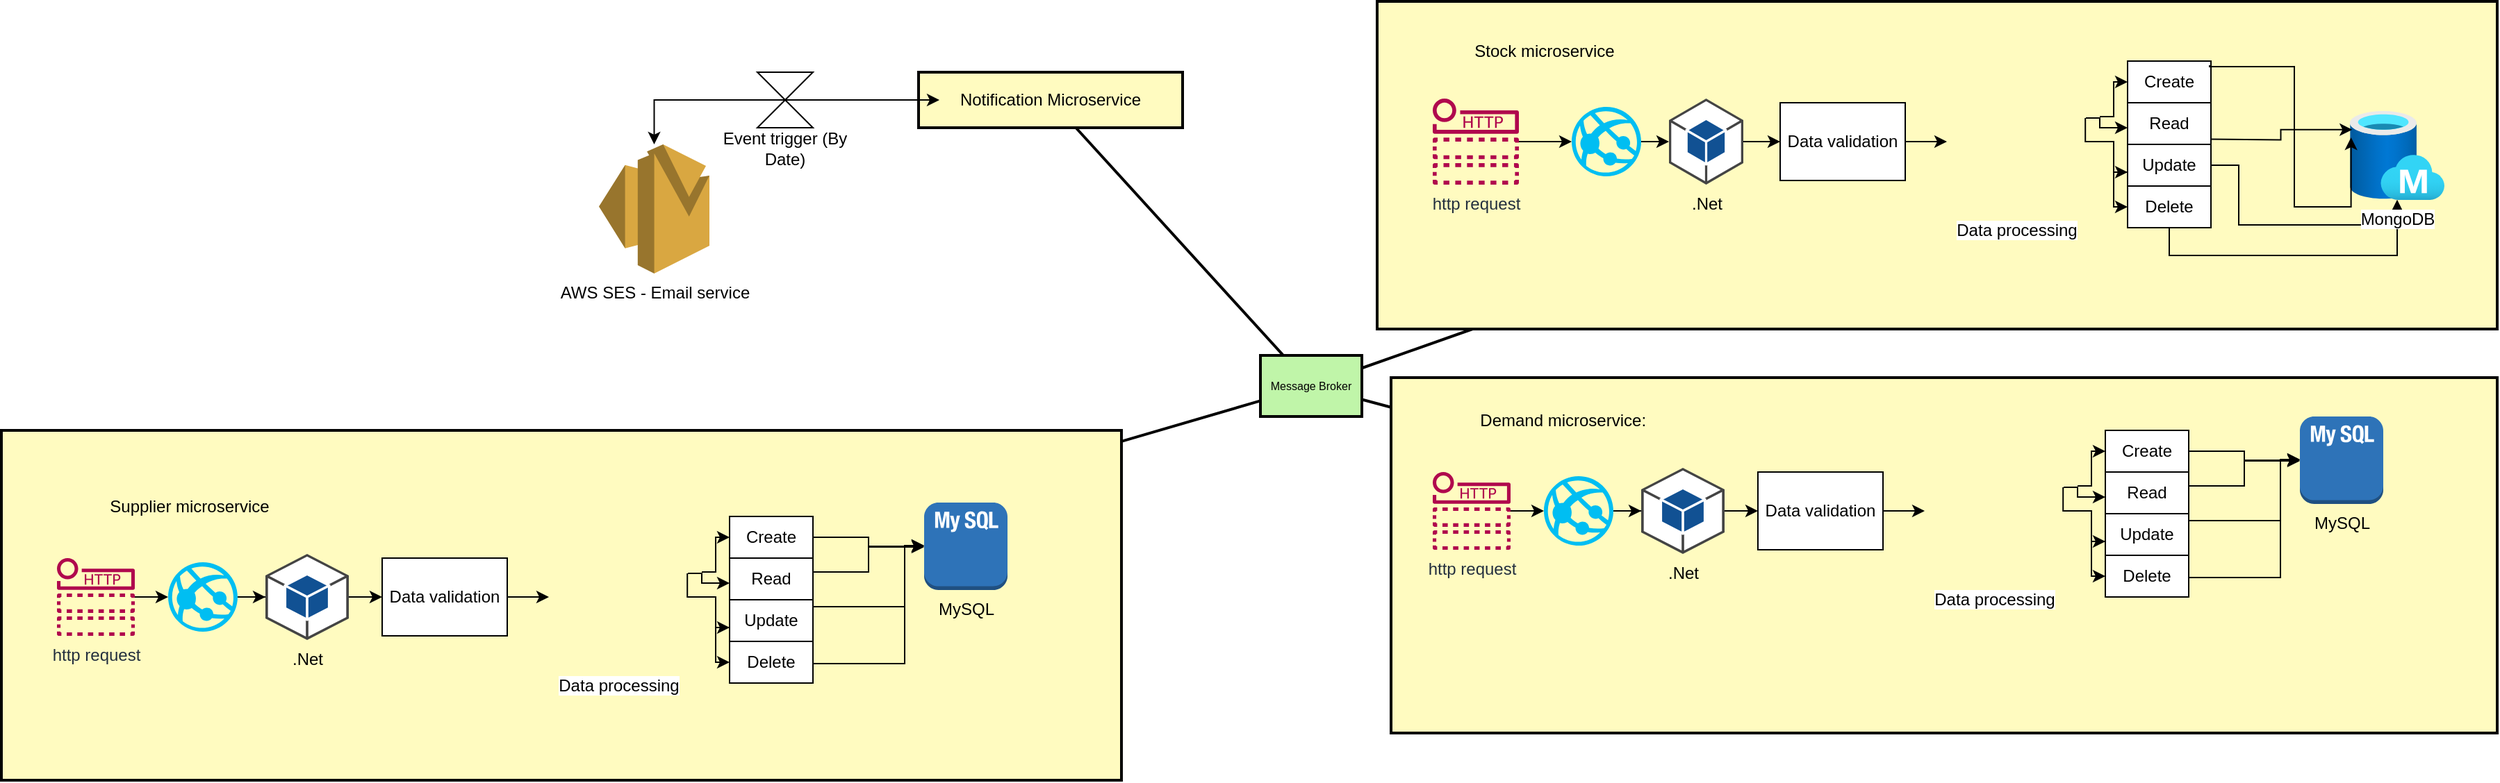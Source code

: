 <mxfile version="21.3.0" type="github">
  <diagram name="Page-1" id="JvxRL4TesXAg5i9ibXGm">
    <mxGraphModel dx="4045" dy="1978" grid="1" gridSize="10" guides="1" tooltips="1" connect="1" arrows="1" fold="1" page="1" pageScale="1" pageWidth="850" pageHeight="1100" math="0" shadow="0">
      <root>
        <mxCell id="0" />
        <mxCell id="1" parent="0" />
        <mxCell id="FdVzbtgLcjpCN7Xek4ne-181" style="edgeStyle=orthogonalEdgeStyle;rounded=0;orthogonalLoop=1;jettySize=auto;html=1;exitX=0;exitY=0.5;exitDx=0;exitDy=0;" edge="1" parent="1" source="FdVzbtgLcjpCN7Xek4ne-100" target="FdVzbtgLcjpCN7Xek4ne-176">
          <mxGeometry relative="1" as="geometry" />
        </mxCell>
        <mxCell id="FdVzbtgLcjpCN7Xek4ne-100" value="" style="strokeWidth=2;dashed=0;align=center;fontSize=8;shape=rect;fillColor=#fffbc0;strokeColor=#000000;" vertex="1" parent="1">
          <mxGeometry x="-410" y="40" width="190" height="40" as="geometry" />
        </mxCell>
        <mxCell id="FdVzbtgLcjpCN7Xek4ne-102" value="" style="strokeWidth=2;dashed=0;align=center;fontSize=8;shape=rect;fillColor=#fffbc0;strokeColor=#000000;" vertex="1" parent="1">
          <mxGeometry x="-80" y="-11" width="806" height="236" as="geometry" />
        </mxCell>
        <mxCell id="FdVzbtgLcjpCN7Xek4ne-103" value="" style="strokeWidth=2;dashed=0;align=center;fontSize=8;shape=rect;fillColor=#fffbc0;strokeColor=#000000;" vertex="1" parent="1">
          <mxGeometry x="-1070" y="298" width="806" height="252" as="geometry" />
        </mxCell>
        <mxCell id="FdVzbtgLcjpCN7Xek4ne-104" value="" style="strokeWidth=2;dashed=0;align=center;fontSize=8;shape=rect;fillColor=#fffbc0;strokeColor=#000000;" vertex="1" parent="1">
          <mxGeometry x="-70" y="260" width="796" height="256" as="geometry" />
        </mxCell>
        <mxCell id="FdVzbtgLcjpCN7Xek4ne-106" value="Message Broker" style="strokeWidth=2;dashed=0;align=center;fontSize=8;shape=rect;fillColor=#c0f5a9;strokeColor=#000000;" vertex="1" parent="1">
          <mxGeometry x="-164" y="244" width="73" height="44" as="geometry" />
        </mxCell>
        <mxCell id="FdVzbtgLcjpCN7Xek4ne-107" value="" style="edgeStyle=none;endArrow=none;dashed=0;html=1;strokeWidth=2;rounded=0;" edge="1" source="FdVzbtgLcjpCN7Xek4ne-106" target="FdVzbtgLcjpCN7Xek4ne-100" parent="1">
          <mxGeometry relative="1" as="geometry" />
        </mxCell>
        <mxCell id="FdVzbtgLcjpCN7Xek4ne-109" value="" style="edgeStyle=none;endArrow=none;dashed=0;html=1;strokeWidth=2;rounded=0;" edge="1" source="FdVzbtgLcjpCN7Xek4ne-106" target="FdVzbtgLcjpCN7Xek4ne-102" parent="1">
          <mxGeometry relative="1" as="geometry" />
        </mxCell>
        <mxCell id="FdVzbtgLcjpCN7Xek4ne-110" value="" style="edgeStyle=none;endArrow=none;dashed=0;html=1;strokeWidth=2;rounded=0;" edge="1" source="FdVzbtgLcjpCN7Xek4ne-106" target="FdVzbtgLcjpCN7Xek4ne-103" parent="1">
          <mxGeometry relative="1" as="geometry" />
        </mxCell>
        <mxCell id="FdVzbtgLcjpCN7Xek4ne-111" value="" style="edgeStyle=none;endArrow=none;dashed=0;html=1;strokeWidth=2;rounded=0;" edge="1" source="FdVzbtgLcjpCN7Xek4ne-106" target="FdVzbtgLcjpCN7Xek4ne-104" parent="1">
          <mxGeometry relative="1" as="geometry" />
        </mxCell>
        <mxCell id="FdVzbtgLcjpCN7Xek4ne-175" value="" style="edgeStyle=orthogonalEdgeStyle;rounded=0;orthogonalLoop=1;jettySize=auto;html=1;" edge="1" parent="1" source="FdVzbtgLcjpCN7Xek4ne-115" target="FdVzbtgLcjpCN7Xek4ne-170">
          <mxGeometry relative="1" as="geometry" />
        </mxCell>
        <mxCell id="FdVzbtgLcjpCN7Xek4ne-115" value="http request" style="sketch=0;outlineConnect=0;fontColor=#232F3E;gradientColor=none;fillColor=#B0084D;strokeColor=none;dashed=0;verticalLabelPosition=bottom;verticalAlign=top;align=center;html=1;fontSize=12;fontStyle=0;aspect=fixed;pointerEvents=1;shape=mxgraph.aws4.http_notification;" vertex="1" parent="1">
          <mxGeometry x="-40" y="328" width="56" height="56" as="geometry" />
        </mxCell>
        <mxCell id="FdVzbtgLcjpCN7Xek4ne-172" value="" style="edgeStyle=orthogonalEdgeStyle;rounded=0;orthogonalLoop=1;jettySize=auto;html=1;" edge="1" parent="1" source="FdVzbtgLcjpCN7Xek4ne-117" target="FdVzbtgLcjpCN7Xek4ne-119">
          <mxGeometry relative="1" as="geometry" />
        </mxCell>
        <mxCell id="FdVzbtgLcjpCN7Xek4ne-117" value=".Net" style="outlineConnect=0;dashed=0;verticalLabelPosition=bottom;verticalAlign=top;align=center;html=1;shape=mxgraph.aws3.android;fillColor=#115193;gradientColor=none;" vertex="1" parent="1">
          <mxGeometry x="110" y="325" width="60" height="62" as="geometry" />
        </mxCell>
        <mxCell id="FdVzbtgLcjpCN7Xek4ne-118" value="" style="edgeStyle=orthogonalEdgeStyle;rounded=0;orthogonalLoop=1;jettySize=auto;html=1;" edge="1" parent="1" source="FdVzbtgLcjpCN7Xek4ne-119" target="FdVzbtgLcjpCN7Xek4ne-122">
          <mxGeometry relative="1" as="geometry" />
        </mxCell>
        <mxCell id="FdVzbtgLcjpCN7Xek4ne-119" value="Data validation" style="rounded=0;whiteSpace=wrap;html=1;" vertex="1" parent="1">
          <mxGeometry x="194" y="328" width="90" height="56" as="geometry" />
        </mxCell>
        <mxCell id="FdVzbtgLcjpCN7Xek4ne-120" value="" style="edgeStyle=orthogonalEdgeStyle;rounded=0;orthogonalLoop=1;jettySize=auto;html=1;" edge="1" parent="1" source="FdVzbtgLcjpCN7Xek4ne-122" target="FdVzbtgLcjpCN7Xek4ne-131">
          <mxGeometry relative="1" as="geometry" />
        </mxCell>
        <mxCell id="FdVzbtgLcjpCN7Xek4ne-121" value="" style="edgeStyle=orthogonalEdgeStyle;rounded=0;orthogonalLoop=1;jettySize=auto;html=1;exitX=0.996;exitY=0.33;exitDx=0;exitDy=0;exitPerimeter=0;" edge="1" parent="1" source="FdVzbtgLcjpCN7Xek4ne-122" target="FdVzbtgLcjpCN7Xek4ne-131">
          <mxGeometry relative="1" as="geometry">
            <Array as="points">
              <mxPoint x="414" y="356" />
              <mxPoint x="434" y="356" />
              <mxPoint x="434" y="378" />
              <mxPoint x="474" y="378" />
            </Array>
          </mxGeometry>
        </mxCell>
        <mxCell id="FdVzbtgLcjpCN7Xek4ne-122" value="Data processing" style="shape=image;html=1;verticalAlign=top;verticalLabelPosition=bottom;labelBackgroundColor=#ffffff;imageAspect=0;aspect=fixed;image=https://cdn1.iconfinder.com/data/icons/software-engineering-and-video-gaming/512/481_Analysis_data_datum_processing_reporting_Data_Science_Fabrication_Lab-128.png" vertex="1" parent="1">
          <mxGeometry x="314" y="306" width="100" height="100" as="geometry" />
        </mxCell>
        <mxCell id="FdVzbtgLcjpCN7Xek4ne-123" value="" style="edgeStyle=orthogonalEdgeStyle;rounded=0;orthogonalLoop=1;jettySize=auto;html=1;" edge="1" parent="1" source="FdVzbtgLcjpCN7Xek4ne-124" target="FdVzbtgLcjpCN7Xek4ne-133">
          <mxGeometry relative="1" as="geometry" />
        </mxCell>
        <mxCell id="FdVzbtgLcjpCN7Xek4ne-124" value="Create" style="rounded=0;whiteSpace=wrap;html=1;" vertex="1" parent="1">
          <mxGeometry x="444" y="298" width="60" height="30" as="geometry" />
        </mxCell>
        <mxCell id="FdVzbtgLcjpCN7Xek4ne-125" style="edgeStyle=orthogonalEdgeStyle;rounded=0;orthogonalLoop=1;jettySize=auto;html=1;entryX=0;entryY=0.5;entryDx=0;entryDy=0;" edge="1" parent="1" target="FdVzbtgLcjpCN7Xek4ne-124">
          <mxGeometry relative="1" as="geometry">
            <mxPoint x="424" y="338" as="sourcePoint" />
            <Array as="points">
              <mxPoint x="434" y="338" />
              <mxPoint x="434" y="313" />
            </Array>
          </mxGeometry>
        </mxCell>
        <mxCell id="FdVzbtgLcjpCN7Xek4ne-126" value="" style="edgeStyle=orthogonalEdgeStyle;rounded=0;orthogonalLoop=1;jettySize=auto;html=1;" edge="1" parent="1" source="FdVzbtgLcjpCN7Xek4ne-127" target="FdVzbtgLcjpCN7Xek4ne-133">
          <mxGeometry relative="1" as="geometry">
            <Array as="points">
              <mxPoint x="544" y="338" />
              <mxPoint x="544" y="320" />
            </Array>
          </mxGeometry>
        </mxCell>
        <mxCell id="FdVzbtgLcjpCN7Xek4ne-127" value="Read" style="rounded=0;whiteSpace=wrap;html=1;" vertex="1" parent="1">
          <mxGeometry x="444" y="328" width="60" height="30" as="geometry" />
        </mxCell>
        <mxCell id="FdVzbtgLcjpCN7Xek4ne-129" value="Update" style="rounded=0;whiteSpace=wrap;html=1;" vertex="1" parent="1">
          <mxGeometry x="444" y="358" width="60" height="30" as="geometry" />
        </mxCell>
        <mxCell id="FdVzbtgLcjpCN7Xek4ne-131" value="Delete" style="rounded=0;whiteSpace=wrap;html=1;" vertex="1" parent="1">
          <mxGeometry x="444" y="388" width="60" height="30" as="geometry" />
        </mxCell>
        <mxCell id="FdVzbtgLcjpCN7Xek4ne-132" value="" style="edgeStyle=orthogonalEdgeStyle;rounded=0;orthogonalLoop=1;jettySize=auto;html=1;entryX=0;entryY=0.5;entryDx=0;entryDy=0;" edge="1" parent="1">
          <mxGeometry relative="1" as="geometry">
            <mxPoint x="414" y="339" as="sourcePoint" />
            <mxPoint x="444" y="346" as="targetPoint" />
            <Array as="points">
              <mxPoint x="424" y="339" />
              <mxPoint x="424" y="346" />
            </Array>
          </mxGeometry>
        </mxCell>
        <mxCell id="FdVzbtgLcjpCN7Xek4ne-133" value="MySQL" style="outlineConnect=0;dashed=0;verticalLabelPosition=bottom;verticalAlign=top;align=center;html=1;shape=mxgraph.aws3.mysql_db_instance_2;fillColor=#2E73B8;gradientColor=none;" vertex="1" parent="1">
          <mxGeometry x="584" y="288" width="60" height="63" as="geometry" />
        </mxCell>
        <mxCell id="FdVzbtgLcjpCN7Xek4ne-137" value="" style="edgeStyle=orthogonalEdgeStyle;rounded=0;orthogonalLoop=1;jettySize=auto;html=1;" edge="1" parent="1" target="FdVzbtgLcjpCN7Xek4ne-133">
          <mxGeometry relative="1" as="geometry">
            <mxPoint x="504" y="363" as="sourcePoint" />
            <mxPoint x="584" y="406" as="targetPoint" />
            <Array as="points">
              <mxPoint x="570" y="363" />
              <mxPoint x="570" y="319" />
            </Array>
          </mxGeometry>
        </mxCell>
        <mxCell id="FdVzbtgLcjpCN7Xek4ne-138" value="" style="edgeStyle=orthogonalEdgeStyle;rounded=0;orthogonalLoop=1;jettySize=auto;html=1;exitX=1;exitY=0.5;exitDx=0;exitDy=0;" edge="1" parent="1" source="FdVzbtgLcjpCN7Xek4ne-122" target="FdVzbtgLcjpCN7Xek4ne-129">
          <mxGeometry relative="1" as="geometry">
            <mxPoint x="424" y="349" as="sourcePoint" />
            <mxPoint x="444" y="378" as="targetPoint" />
            <Array as="points">
              <mxPoint x="434" y="356" />
              <mxPoint x="434" y="378" />
            </Array>
          </mxGeometry>
        </mxCell>
        <mxCell id="FdVzbtgLcjpCN7Xek4ne-139" value="Demand microservice:&amp;nbsp;" style="text;html=1;align=center;verticalAlign=middle;resizable=0;points=[];autosize=1;strokeColor=none;fillColor=none;" vertex="1" parent="1">
          <mxGeometry x="-20" y="276" width="150" height="30" as="geometry" />
        </mxCell>
        <mxCell id="FdVzbtgLcjpCN7Xek4ne-169" value="" style="edgeStyle=orthogonalEdgeStyle;rounded=0;orthogonalLoop=1;jettySize=auto;html=1;" edge="1" parent="1" source="FdVzbtgLcjpCN7Xek4ne-141" target="FdVzbtgLcjpCN7Xek4ne-167">
          <mxGeometry relative="1" as="geometry" />
        </mxCell>
        <mxCell id="FdVzbtgLcjpCN7Xek4ne-141" value="http request" style="sketch=0;outlineConnect=0;fontColor=#232F3E;gradientColor=none;fillColor=#B0084D;strokeColor=none;dashed=0;verticalLabelPosition=bottom;verticalAlign=top;align=center;html=1;fontSize=12;fontStyle=0;aspect=fixed;pointerEvents=1;shape=mxgraph.aws4.http_notification;" vertex="1" parent="1">
          <mxGeometry x="-40" y="59" width="62" height="62" as="geometry" />
        </mxCell>
        <mxCell id="FdVzbtgLcjpCN7Xek4ne-142" style="edgeStyle=orthogonalEdgeStyle;rounded=0;orthogonalLoop=1;jettySize=auto;html=1;exitX=1;exitY=0.5;exitDx=0;exitDy=0;exitPerimeter=0;entryX=0;entryY=0.5;entryDx=0;entryDy=0;" edge="1" parent="1" source="FdVzbtgLcjpCN7Xek4ne-143" target="FdVzbtgLcjpCN7Xek4ne-145">
          <mxGeometry relative="1" as="geometry" />
        </mxCell>
        <mxCell id="FdVzbtgLcjpCN7Xek4ne-143" value=".Net" style="outlineConnect=0;dashed=0;verticalLabelPosition=bottom;verticalAlign=top;align=center;html=1;shape=mxgraph.aws3.android;fillColor=#115193;gradientColor=none;" vertex="1" parent="1">
          <mxGeometry x="130" y="59" width="53.5" height="62" as="geometry" />
        </mxCell>
        <mxCell id="FdVzbtgLcjpCN7Xek4ne-144" value="" style="edgeStyle=orthogonalEdgeStyle;rounded=0;orthogonalLoop=1;jettySize=auto;html=1;" edge="1" parent="1" source="FdVzbtgLcjpCN7Xek4ne-145" target="FdVzbtgLcjpCN7Xek4ne-148">
          <mxGeometry relative="1" as="geometry" />
        </mxCell>
        <mxCell id="FdVzbtgLcjpCN7Xek4ne-145" value="Data validation" style="rounded=0;whiteSpace=wrap;html=1;" vertex="1" parent="1">
          <mxGeometry x="210" y="62" width="90" height="56" as="geometry" />
        </mxCell>
        <mxCell id="FdVzbtgLcjpCN7Xek4ne-146" value="" style="edgeStyle=orthogonalEdgeStyle;rounded=0;orthogonalLoop=1;jettySize=auto;html=1;" edge="1" parent="1" source="FdVzbtgLcjpCN7Xek4ne-148" target="FdVzbtgLcjpCN7Xek4ne-157">
          <mxGeometry relative="1" as="geometry" />
        </mxCell>
        <mxCell id="FdVzbtgLcjpCN7Xek4ne-147" value="" style="edgeStyle=orthogonalEdgeStyle;rounded=0;orthogonalLoop=1;jettySize=auto;html=1;exitX=0.996;exitY=0.33;exitDx=0;exitDy=0;exitPerimeter=0;" edge="1" parent="1" source="FdVzbtgLcjpCN7Xek4ne-148" target="FdVzbtgLcjpCN7Xek4ne-157">
          <mxGeometry relative="1" as="geometry">
            <Array as="points">
              <mxPoint x="430" y="90" />
              <mxPoint x="450" y="90" />
              <mxPoint x="450" y="112" />
              <mxPoint x="490" y="112" />
            </Array>
          </mxGeometry>
        </mxCell>
        <mxCell id="FdVzbtgLcjpCN7Xek4ne-148" value="Data processing" style="shape=image;html=1;verticalAlign=top;verticalLabelPosition=bottom;labelBackgroundColor=#ffffff;imageAspect=0;aspect=fixed;image=https://cdn1.iconfinder.com/data/icons/software-engineering-and-video-gaming/512/481_Analysis_data_datum_processing_reporting_Data_Science_Fabrication_Lab-128.png" vertex="1" parent="1">
          <mxGeometry x="330" y="40" width="100" height="100" as="geometry" />
        </mxCell>
        <mxCell id="FdVzbtgLcjpCN7Xek4ne-150" value="Create" style="rounded=0;whiteSpace=wrap;html=1;" vertex="1" parent="1">
          <mxGeometry x="460" y="32" width="60" height="30" as="geometry" />
        </mxCell>
        <mxCell id="FdVzbtgLcjpCN7Xek4ne-151" style="edgeStyle=orthogonalEdgeStyle;rounded=0;orthogonalLoop=1;jettySize=auto;html=1;entryX=0;entryY=0.5;entryDx=0;entryDy=0;" edge="1" parent="1" target="FdVzbtgLcjpCN7Xek4ne-150">
          <mxGeometry relative="1" as="geometry">
            <mxPoint x="440" y="72" as="sourcePoint" />
            <Array as="points">
              <mxPoint x="450" y="72" />
              <mxPoint x="450" y="47" />
            </Array>
          </mxGeometry>
        </mxCell>
        <mxCell id="FdVzbtgLcjpCN7Xek4ne-153" value="Read" style="rounded=0;whiteSpace=wrap;html=1;" vertex="1" parent="1">
          <mxGeometry x="460" y="62" width="60" height="30" as="geometry" />
        </mxCell>
        <mxCell id="FdVzbtgLcjpCN7Xek4ne-154" value="" style="edgeStyle=orthogonalEdgeStyle;rounded=0;orthogonalLoop=1;jettySize=auto;html=1;" edge="1" parent="1" source="FdVzbtgLcjpCN7Xek4ne-155" target="FdVzbtgLcjpCN7Xek4ne-160">
          <mxGeometry relative="1" as="geometry">
            <Array as="points">
              <mxPoint x="540" y="107" />
              <mxPoint x="540" y="150" />
            </Array>
          </mxGeometry>
        </mxCell>
        <mxCell id="FdVzbtgLcjpCN7Xek4ne-155" value="Update" style="rounded=0;whiteSpace=wrap;html=1;" vertex="1" parent="1">
          <mxGeometry x="460" y="92" width="60" height="30" as="geometry" />
        </mxCell>
        <mxCell id="FdVzbtgLcjpCN7Xek4ne-156" value="" style="edgeStyle=orthogonalEdgeStyle;rounded=0;orthogonalLoop=1;jettySize=auto;html=1;" edge="1" parent="1" source="FdVzbtgLcjpCN7Xek4ne-157" target="FdVzbtgLcjpCN7Xek4ne-160">
          <mxGeometry relative="1" as="geometry">
            <Array as="points">
              <mxPoint x="490" y="172" />
            </Array>
          </mxGeometry>
        </mxCell>
        <mxCell id="FdVzbtgLcjpCN7Xek4ne-157" value="Delete" style="rounded=0;whiteSpace=wrap;html=1;" vertex="1" parent="1">
          <mxGeometry x="460" y="122" width="60" height="30" as="geometry" />
        </mxCell>
        <mxCell id="FdVzbtgLcjpCN7Xek4ne-158" value="" style="edgeStyle=orthogonalEdgeStyle;rounded=0;orthogonalLoop=1;jettySize=auto;html=1;entryX=0;entryY=0.5;entryDx=0;entryDy=0;" edge="1" parent="1">
          <mxGeometry relative="1" as="geometry">
            <mxPoint x="430" y="73" as="sourcePoint" />
            <mxPoint x="460" y="80" as="targetPoint" />
            <Array as="points">
              <mxPoint x="440" y="73" />
              <mxPoint x="440" y="80" />
            </Array>
          </mxGeometry>
        </mxCell>
        <mxCell id="FdVzbtgLcjpCN7Xek4ne-160" value="MongoDB" style="image;aspect=fixed;html=1;points=[];align=center;fontSize=12;image=img/lib/azure2/databases/Managed_Database.svg;" vertex="1" parent="1">
          <mxGeometry x="620" y="68" width="68" height="64" as="geometry" />
        </mxCell>
        <mxCell id="FdVzbtgLcjpCN7Xek4ne-161" value="" style="edgeStyle=orthogonalEdgeStyle;rounded=0;orthogonalLoop=1;jettySize=auto;html=1;entryX=0.024;entryY=0.209;entryDx=0;entryDy=0;entryPerimeter=0;" edge="1" parent="1" target="FdVzbtgLcjpCN7Xek4ne-160">
          <mxGeometry relative="1" as="geometry">
            <mxPoint x="519.5" y="88.25" as="sourcePoint" />
            <mxPoint x="599.5" y="65.25" as="targetPoint" />
          </mxGeometry>
        </mxCell>
        <mxCell id="FdVzbtgLcjpCN7Xek4ne-162" value="" style="edgeStyle=orthogonalEdgeStyle;rounded=0;orthogonalLoop=1;jettySize=auto;html=1;entryX=0.012;entryY=0.297;entryDx=0;entryDy=0;entryPerimeter=0;" edge="1" parent="1" target="FdVzbtgLcjpCN7Xek4ne-160">
          <mxGeometry relative="1" as="geometry">
            <mxPoint x="519" y="35" as="sourcePoint" />
            <mxPoint x="599" y="42" as="targetPoint" />
            <Array as="points">
              <mxPoint x="519" y="36" />
              <mxPoint x="580" y="36" />
              <mxPoint x="580" y="137" />
            </Array>
          </mxGeometry>
        </mxCell>
        <mxCell id="FdVzbtgLcjpCN7Xek4ne-164" value="" style="edgeStyle=orthogonalEdgeStyle;rounded=0;orthogonalLoop=1;jettySize=auto;html=1;exitX=1;exitY=0.5;exitDx=0;exitDy=0;" edge="1" parent="1" source="FdVzbtgLcjpCN7Xek4ne-148" target="FdVzbtgLcjpCN7Xek4ne-155">
          <mxGeometry relative="1" as="geometry">
            <mxPoint x="440" y="83" as="sourcePoint" />
            <mxPoint x="460" y="112" as="targetPoint" />
            <Array as="points">
              <mxPoint x="450" y="90" />
              <mxPoint x="450" y="112" />
            </Array>
          </mxGeometry>
        </mxCell>
        <mxCell id="FdVzbtgLcjpCN7Xek4ne-165" value="Stock microservice" style="text;html=1;align=center;verticalAlign=middle;resizable=0;points=[];autosize=1;strokeColor=none;fillColor=none;" vertex="1" parent="1">
          <mxGeometry x="-20" y="10" width="120" height="30" as="geometry" />
        </mxCell>
        <mxCell id="FdVzbtgLcjpCN7Xek4ne-166" value="" style="edgeStyle=orthogonalEdgeStyle;rounded=0;orthogonalLoop=1;jettySize=auto;html=1;" edge="1" parent="1" target="FdVzbtgLcjpCN7Xek4ne-133">
          <mxGeometry relative="1" as="geometry">
            <mxPoint x="504" y="404" as="sourcePoint" />
            <mxPoint x="614" y="392" as="targetPoint" />
            <Array as="points">
              <mxPoint x="570" y="404" />
              <mxPoint x="570" y="319" />
            </Array>
          </mxGeometry>
        </mxCell>
        <mxCell id="FdVzbtgLcjpCN7Xek4ne-168" value="" style="edgeStyle=orthogonalEdgeStyle;rounded=0;orthogonalLoop=1;jettySize=auto;html=1;" edge="1" parent="1" source="FdVzbtgLcjpCN7Xek4ne-167">
          <mxGeometry relative="1" as="geometry">
            <mxPoint x="130" y="90" as="targetPoint" />
          </mxGeometry>
        </mxCell>
        <mxCell id="FdVzbtgLcjpCN7Xek4ne-167" value="" style="verticalLabelPosition=bottom;html=1;verticalAlign=top;align=center;strokeColor=none;fillColor=#00BEF2;shape=mxgraph.azure.azure_website;pointerEvents=1;" vertex="1" parent="1">
          <mxGeometry x="60" y="65" width="50" height="50" as="geometry" />
        </mxCell>
        <mxCell id="FdVzbtgLcjpCN7Xek4ne-173" value="" style="edgeStyle=orthogonalEdgeStyle;rounded=0;orthogonalLoop=1;jettySize=auto;html=1;" edge="1" parent="1" source="FdVzbtgLcjpCN7Xek4ne-170" target="FdVzbtgLcjpCN7Xek4ne-117">
          <mxGeometry relative="1" as="geometry" />
        </mxCell>
        <mxCell id="FdVzbtgLcjpCN7Xek4ne-170" value="" style="verticalLabelPosition=bottom;html=1;verticalAlign=top;align=center;strokeColor=none;fillColor=#00BEF2;shape=mxgraph.azure.azure_website;pointerEvents=1;" vertex="1" parent="1">
          <mxGeometry x="40" y="331" width="50" height="50" as="geometry" />
        </mxCell>
        <mxCell id="FdVzbtgLcjpCN7Xek4ne-176" value="AWS SES - Email service" style="outlineConnect=0;dashed=0;verticalLabelPosition=bottom;verticalAlign=top;align=center;html=1;shape=mxgraph.aws3.ses;fillColor=#D9A741;gradientColor=none;" vertex="1" parent="1">
          <mxGeometry x="-640" y="92" width="79.5" height="93" as="geometry" />
        </mxCell>
        <mxCell id="FdVzbtgLcjpCN7Xek4ne-177" value="Notification Microservice" style="text;strokeColor=none;align=center;fillColor=none;html=1;verticalAlign=middle;whiteSpace=wrap;rounded=0;" vertex="1" parent="1">
          <mxGeometry x="-395" y="45" width="160" height="30" as="geometry" />
        </mxCell>
        <mxCell id="FdVzbtgLcjpCN7Xek4ne-249" value="" style="edgeStyle=orthogonalEdgeStyle;rounded=0;orthogonalLoop=1;jettySize=auto;html=1;" edge="1" parent="1" source="FdVzbtgLcjpCN7Xek4ne-250" target="FdVzbtgLcjpCN7Xek4ne-272">
          <mxGeometry relative="1" as="geometry" />
        </mxCell>
        <mxCell id="FdVzbtgLcjpCN7Xek4ne-250" value="http request" style="sketch=0;outlineConnect=0;fontColor=#232F3E;gradientColor=none;fillColor=#B0084D;strokeColor=none;dashed=0;verticalLabelPosition=bottom;verticalAlign=top;align=center;html=1;fontSize=12;fontStyle=0;aspect=fixed;pointerEvents=1;shape=mxgraph.aws4.http_notification;" vertex="1" parent="1">
          <mxGeometry x="-1030" y="390" width="56" height="56" as="geometry" />
        </mxCell>
        <mxCell id="FdVzbtgLcjpCN7Xek4ne-251" value="" style="edgeStyle=orthogonalEdgeStyle;rounded=0;orthogonalLoop=1;jettySize=auto;html=1;" edge="1" parent="1" source="FdVzbtgLcjpCN7Xek4ne-252" target="FdVzbtgLcjpCN7Xek4ne-254">
          <mxGeometry relative="1" as="geometry" />
        </mxCell>
        <mxCell id="FdVzbtgLcjpCN7Xek4ne-252" value=".Net" style="outlineConnect=0;dashed=0;verticalLabelPosition=bottom;verticalAlign=top;align=center;html=1;shape=mxgraph.aws3.android;fillColor=#115193;gradientColor=none;" vertex="1" parent="1">
          <mxGeometry x="-880" y="387" width="60" height="62" as="geometry" />
        </mxCell>
        <mxCell id="FdVzbtgLcjpCN7Xek4ne-253" value="" style="edgeStyle=orthogonalEdgeStyle;rounded=0;orthogonalLoop=1;jettySize=auto;html=1;" edge="1" parent="1" source="FdVzbtgLcjpCN7Xek4ne-254" target="FdVzbtgLcjpCN7Xek4ne-257">
          <mxGeometry relative="1" as="geometry" />
        </mxCell>
        <mxCell id="FdVzbtgLcjpCN7Xek4ne-254" value="Data validation" style="rounded=0;whiteSpace=wrap;html=1;" vertex="1" parent="1">
          <mxGeometry x="-796" y="390" width="90" height="56" as="geometry" />
        </mxCell>
        <mxCell id="FdVzbtgLcjpCN7Xek4ne-255" value="" style="edgeStyle=orthogonalEdgeStyle;rounded=0;orthogonalLoop=1;jettySize=auto;html=1;" edge="1" parent="1" source="FdVzbtgLcjpCN7Xek4ne-257" target="FdVzbtgLcjpCN7Xek4ne-264">
          <mxGeometry relative="1" as="geometry" />
        </mxCell>
        <mxCell id="FdVzbtgLcjpCN7Xek4ne-256" value="" style="edgeStyle=orthogonalEdgeStyle;rounded=0;orthogonalLoop=1;jettySize=auto;html=1;exitX=0.996;exitY=0.33;exitDx=0;exitDy=0;exitPerimeter=0;" edge="1" parent="1" source="FdVzbtgLcjpCN7Xek4ne-257" target="FdVzbtgLcjpCN7Xek4ne-264">
          <mxGeometry relative="1" as="geometry">
            <Array as="points">
              <mxPoint x="-576" y="418" />
              <mxPoint x="-556" y="418" />
              <mxPoint x="-556" y="440" />
              <mxPoint x="-516" y="440" />
            </Array>
          </mxGeometry>
        </mxCell>
        <mxCell id="FdVzbtgLcjpCN7Xek4ne-257" value="Data processing" style="shape=image;html=1;verticalAlign=top;verticalLabelPosition=bottom;labelBackgroundColor=#ffffff;imageAspect=0;aspect=fixed;image=https://cdn1.iconfinder.com/data/icons/software-engineering-and-video-gaming/512/481_Analysis_data_datum_processing_reporting_Data_Science_Fabrication_Lab-128.png" vertex="1" parent="1">
          <mxGeometry x="-676" y="368" width="100" height="100" as="geometry" />
        </mxCell>
        <mxCell id="FdVzbtgLcjpCN7Xek4ne-258" value="" style="edgeStyle=orthogonalEdgeStyle;rounded=0;orthogonalLoop=1;jettySize=auto;html=1;" edge="1" parent="1" source="FdVzbtgLcjpCN7Xek4ne-259" target="FdVzbtgLcjpCN7Xek4ne-266">
          <mxGeometry relative="1" as="geometry" />
        </mxCell>
        <mxCell id="FdVzbtgLcjpCN7Xek4ne-259" value="Create" style="rounded=0;whiteSpace=wrap;html=1;" vertex="1" parent="1">
          <mxGeometry x="-546" y="360" width="60" height="30" as="geometry" />
        </mxCell>
        <mxCell id="FdVzbtgLcjpCN7Xek4ne-260" style="edgeStyle=orthogonalEdgeStyle;rounded=0;orthogonalLoop=1;jettySize=auto;html=1;entryX=0;entryY=0.5;entryDx=0;entryDy=0;" edge="1" parent="1" target="FdVzbtgLcjpCN7Xek4ne-259">
          <mxGeometry relative="1" as="geometry">
            <mxPoint x="-566" y="400" as="sourcePoint" />
            <Array as="points">
              <mxPoint x="-556" y="400" />
              <mxPoint x="-556" y="375" />
            </Array>
          </mxGeometry>
        </mxCell>
        <mxCell id="FdVzbtgLcjpCN7Xek4ne-261" value="" style="edgeStyle=orthogonalEdgeStyle;rounded=0;orthogonalLoop=1;jettySize=auto;html=1;" edge="1" parent="1" source="FdVzbtgLcjpCN7Xek4ne-262" target="FdVzbtgLcjpCN7Xek4ne-266">
          <mxGeometry relative="1" as="geometry">
            <Array as="points">
              <mxPoint x="-446" y="400" />
              <mxPoint x="-446" y="382" />
            </Array>
          </mxGeometry>
        </mxCell>
        <mxCell id="FdVzbtgLcjpCN7Xek4ne-262" value="Read" style="rounded=0;whiteSpace=wrap;html=1;" vertex="1" parent="1">
          <mxGeometry x="-546" y="390" width="60" height="30" as="geometry" />
        </mxCell>
        <mxCell id="FdVzbtgLcjpCN7Xek4ne-263" value="Update" style="rounded=0;whiteSpace=wrap;html=1;" vertex="1" parent="1">
          <mxGeometry x="-546" y="420" width="60" height="30" as="geometry" />
        </mxCell>
        <mxCell id="FdVzbtgLcjpCN7Xek4ne-264" value="Delete" style="rounded=0;whiteSpace=wrap;html=1;" vertex="1" parent="1">
          <mxGeometry x="-546" y="450" width="60" height="30" as="geometry" />
        </mxCell>
        <mxCell id="FdVzbtgLcjpCN7Xek4ne-265" value="" style="edgeStyle=orthogonalEdgeStyle;rounded=0;orthogonalLoop=1;jettySize=auto;html=1;entryX=0;entryY=0.5;entryDx=0;entryDy=0;" edge="1" parent="1">
          <mxGeometry relative="1" as="geometry">
            <mxPoint x="-576" y="401" as="sourcePoint" />
            <mxPoint x="-546" y="408" as="targetPoint" />
            <Array as="points">
              <mxPoint x="-566" y="401" />
              <mxPoint x="-566" y="408" />
            </Array>
          </mxGeometry>
        </mxCell>
        <mxCell id="FdVzbtgLcjpCN7Xek4ne-266" value="MySQL" style="outlineConnect=0;dashed=0;verticalLabelPosition=bottom;verticalAlign=top;align=center;html=1;shape=mxgraph.aws3.mysql_db_instance_2;fillColor=#2E73B8;gradientColor=none;" vertex="1" parent="1">
          <mxGeometry x="-406" y="350" width="60" height="63" as="geometry" />
        </mxCell>
        <mxCell id="FdVzbtgLcjpCN7Xek4ne-267" value="" style="edgeStyle=orthogonalEdgeStyle;rounded=0;orthogonalLoop=1;jettySize=auto;html=1;" edge="1" parent="1" target="FdVzbtgLcjpCN7Xek4ne-266">
          <mxGeometry relative="1" as="geometry">
            <mxPoint x="-486" y="425" as="sourcePoint" />
            <mxPoint x="-406" y="468" as="targetPoint" />
            <Array as="points">
              <mxPoint x="-420" y="425" />
              <mxPoint x="-420" y="381" />
            </Array>
          </mxGeometry>
        </mxCell>
        <mxCell id="FdVzbtgLcjpCN7Xek4ne-268" value="" style="edgeStyle=orthogonalEdgeStyle;rounded=0;orthogonalLoop=1;jettySize=auto;html=1;exitX=1;exitY=0.5;exitDx=0;exitDy=0;" edge="1" parent="1" source="FdVzbtgLcjpCN7Xek4ne-257" target="FdVzbtgLcjpCN7Xek4ne-263">
          <mxGeometry relative="1" as="geometry">
            <mxPoint x="-566" y="411" as="sourcePoint" />
            <mxPoint x="-546" y="440" as="targetPoint" />
            <Array as="points">
              <mxPoint x="-556" y="418" />
              <mxPoint x="-556" y="440" />
            </Array>
          </mxGeometry>
        </mxCell>
        <mxCell id="FdVzbtgLcjpCN7Xek4ne-269" value="Supplier microservice" style="text;html=1;align=center;verticalAlign=middle;resizable=0;points=[];autosize=1;strokeColor=none;fillColor=none;" vertex="1" parent="1">
          <mxGeometry x="-1005" y="338" width="140" height="30" as="geometry" />
        </mxCell>
        <mxCell id="FdVzbtgLcjpCN7Xek4ne-270" value="" style="edgeStyle=orthogonalEdgeStyle;rounded=0;orthogonalLoop=1;jettySize=auto;html=1;" edge="1" parent="1" target="FdVzbtgLcjpCN7Xek4ne-266">
          <mxGeometry relative="1" as="geometry">
            <mxPoint x="-486" y="466" as="sourcePoint" />
            <mxPoint x="-376" y="454" as="targetPoint" />
            <Array as="points">
              <mxPoint x="-420" y="466" />
              <mxPoint x="-420" y="381" />
            </Array>
          </mxGeometry>
        </mxCell>
        <mxCell id="FdVzbtgLcjpCN7Xek4ne-271" value="" style="edgeStyle=orthogonalEdgeStyle;rounded=0;orthogonalLoop=1;jettySize=auto;html=1;" edge="1" parent="1" source="FdVzbtgLcjpCN7Xek4ne-272" target="FdVzbtgLcjpCN7Xek4ne-252">
          <mxGeometry relative="1" as="geometry" />
        </mxCell>
        <mxCell id="FdVzbtgLcjpCN7Xek4ne-272" value="" style="verticalLabelPosition=bottom;html=1;verticalAlign=top;align=center;strokeColor=none;fillColor=#00BEF2;shape=mxgraph.azure.azure_website;pointerEvents=1;" vertex="1" parent="1">
          <mxGeometry x="-950" y="393" width="50" height="50" as="geometry" />
        </mxCell>
        <mxCell id="FdVzbtgLcjpCN7Xek4ne-275" value="" style="edgeStyle=orthogonalEdgeStyle;rounded=0;orthogonalLoop=1;jettySize=auto;html=1;" edge="1" parent="1" source="FdVzbtgLcjpCN7Xek4ne-274" target="FdVzbtgLcjpCN7Xek4ne-177">
          <mxGeometry relative="1" as="geometry" />
        </mxCell>
        <mxCell id="FdVzbtgLcjpCN7Xek4ne-274" value="" style="shape=collate;html=1;" vertex="1" parent="1">
          <mxGeometry x="-526" y="40" width="40" height="40" as="geometry" />
        </mxCell>
        <mxCell id="FdVzbtgLcjpCN7Xek4ne-276" value="Event trigger (By Date)" style="text;strokeColor=none;align=center;fillColor=none;html=1;verticalAlign=middle;whiteSpace=wrap;rounded=0;" vertex="1" parent="1">
          <mxGeometry x="-566" y="80" width="120" height="30" as="geometry" />
        </mxCell>
      </root>
    </mxGraphModel>
  </diagram>
</mxfile>
